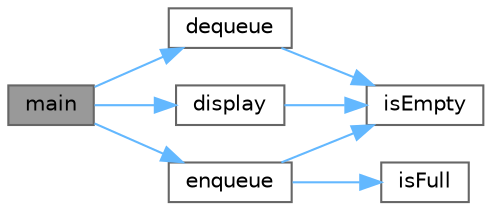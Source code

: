 digraph "main"
{
 // LATEX_PDF_SIZE
  bgcolor="transparent";
  edge [fontname=Helvetica,fontsize=10,labelfontname=Helvetica,labelfontsize=10];
  node [fontname=Helvetica,fontsize=10,shape=box,height=0.2,width=0.4];
  rankdir="LR";
  Node1 [id="Node000001",label="main",height=0.2,width=0.4,color="gray40", fillcolor="grey60", style="filled", fontcolor="black",tooltip=" "];
  Node1 -> Node2 [id="edge1_Node000001_Node000002",color="steelblue1",style="solid",tooltip=" "];
  Node2 [id="Node000002",label="dequeue",height=0.2,width=0.4,color="grey40", fillcolor="white", style="filled",URL="$contohpercobaan_8cpp.html#a851b6644e3e336c07f8e6fe77234b97f",tooltip=" "];
  Node2 -> Node3 [id="edge2_Node000002_Node000003",color="steelblue1",style="solid",tooltip=" "];
  Node3 [id="Node000003",label="isEmpty",height=0.2,width=0.4,color="grey40", fillcolor="white", style="filled",URL="$contohpercobaan_8cpp.html#af337ffd75e4f019ce15302c60715d84b",tooltip=" "];
  Node1 -> Node4 [id="edge3_Node000001_Node000004",color="steelblue1",style="solid",tooltip=" "];
  Node4 [id="Node000004",label="display",height=0.2,width=0.4,color="grey40", fillcolor="white", style="filled",URL="$contohpercobaan_8cpp.html#a1e5b20fed15743656bb6d2e6a6ea6269",tooltip=" "];
  Node4 -> Node3 [id="edge4_Node000004_Node000003",color="steelblue1",style="solid",tooltip=" "];
  Node1 -> Node5 [id="edge5_Node000001_Node000005",color="steelblue1",style="solid",tooltip=" "];
  Node5 [id="Node000005",label="enqueue",height=0.2,width=0.4,color="grey40", fillcolor="white", style="filled",URL="$contohpercobaan_8cpp.html#a011d1d2e69488147446e6abf4df9acb4",tooltip=" "];
  Node5 -> Node3 [id="edge6_Node000005_Node000003",color="steelblue1",style="solid",tooltip=" "];
  Node5 -> Node6 [id="edge7_Node000005_Node000006",color="steelblue1",style="solid",tooltip=" "];
  Node6 [id="Node000006",label="isFull",height=0.2,width=0.4,color="grey40", fillcolor="white", style="filled",URL="$contohpercobaan_8cpp.html#a3e70330939fdfc4dbc2f60c1a660584d",tooltip=" "];
}
